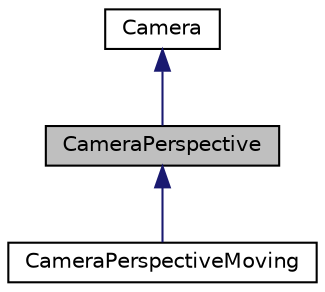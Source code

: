 digraph "CameraPerspective"
{
  edge [fontname="Helvetica",fontsize="10",labelfontname="Helvetica",labelfontsize="10"];
  node [fontname="Helvetica",fontsize="10",shape=record];
  Node0 [label="CameraPerspective",height=0.2,width=0.4,color="black", fillcolor="grey75", style="filled", fontcolor="black"];
  Node1 -> Node0 [dir="back",color="midnightblue",fontsize="10",style="solid",fontname="Helvetica"];
  Node1 [label="Camera",height=0.2,width=0.4,color="black", fillcolor="white", style="filled",URL="$class_camera.html"];
  Node0 -> Node2 [dir="back",color="midnightblue",fontsize="10",style="solid",fontname="Helvetica"];
  Node2 [label="CameraPerspectiveMoving",height=0.2,width=0.4,color="black", fillcolor="white", style="filled",URL="$class_camera_perspective_moving.html"];
}
